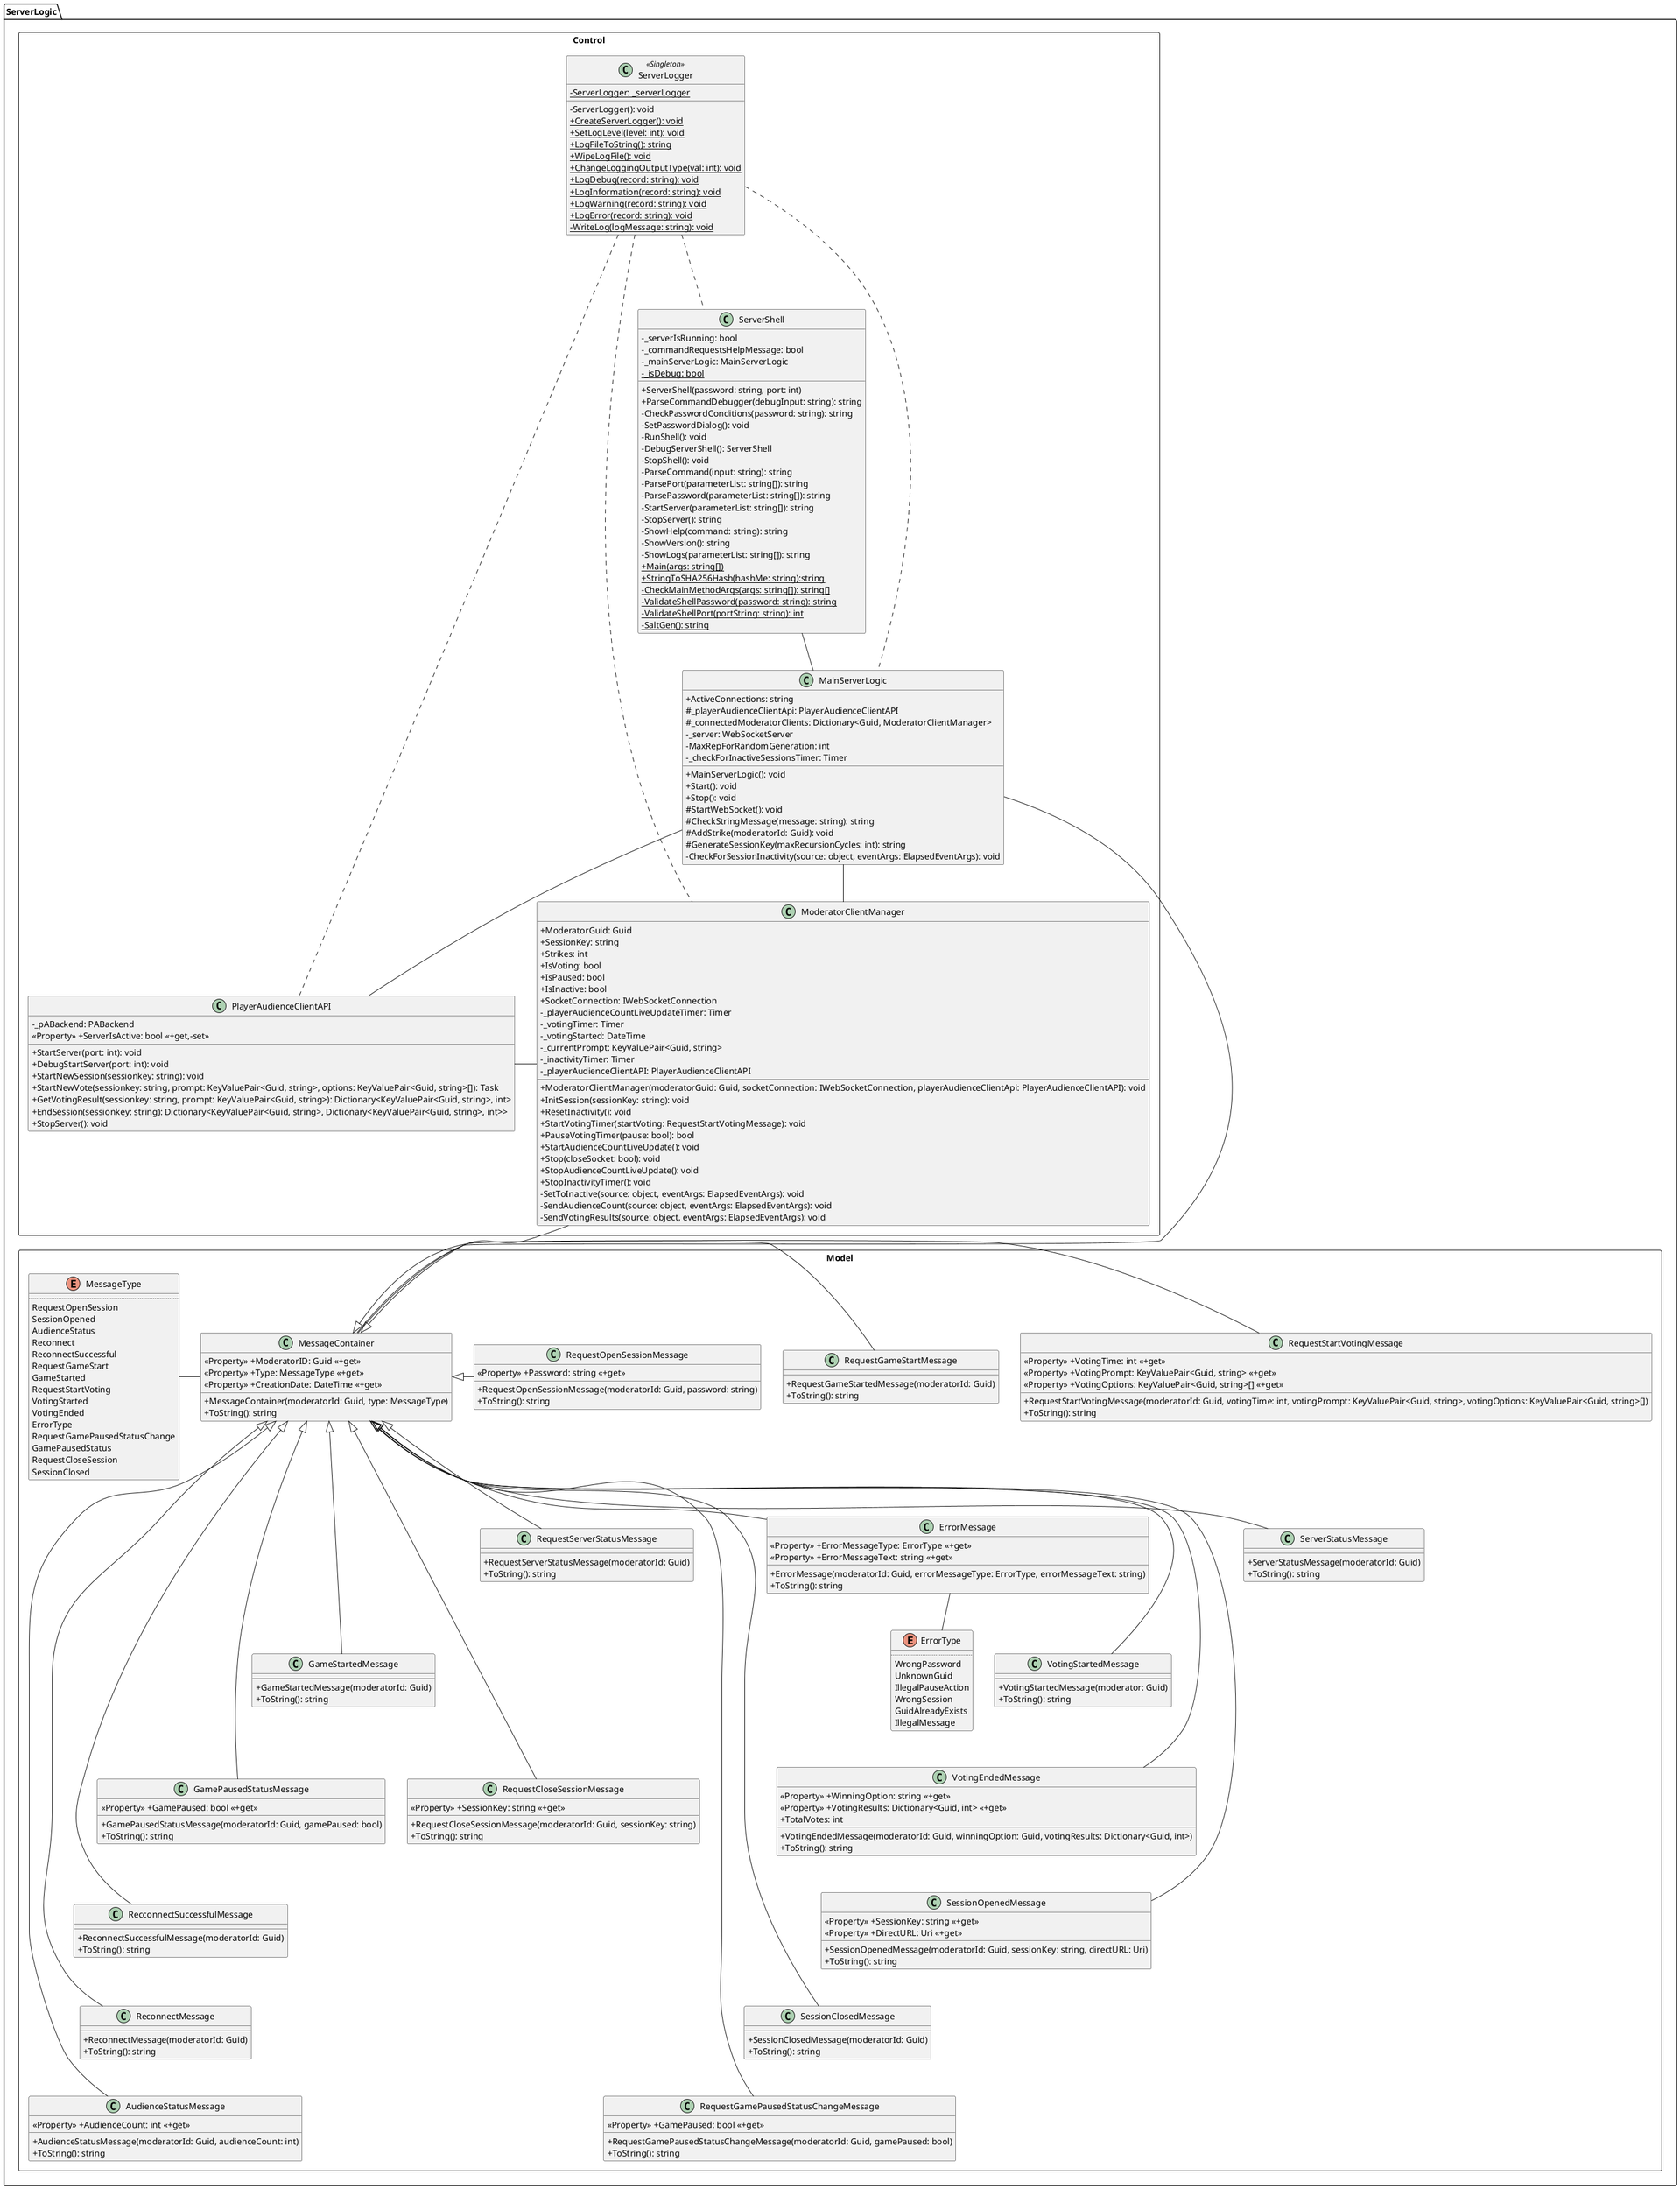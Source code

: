 @startuml

skinparam classAttributeIconSize 0

package "ServerLogic" {
   
    package "Model" <<Rectangle>>{
    class "MessageContainer" as messCont {
      {field} <<Property>> +ModeratorID: Guid <<+get>>
      {field} <<Property>> +Type: MessageType <<+get>>
      {field} <<Property>> +CreationDate: DateTime <<+get>>
      {method} +MessageContainer(moderatorId: Guid, type: MessageType)
      {method} +ToString(): string
    }

    class "AudienceStatusMessage" as audStatMess {
      {field} <<Property>> +AudienceCount: int <<+get>>
      {method} +AudienceStatusMessage(moderatorId: Guid, audienceCount: int)
      {method} +ToString(): string
    }

    class "ErrorMessage" as errMess{
      {field} <<Property>> +ErrorMessageType: ErrorType <<+get>>
      {field} <<Property>> +ErrorMessageText: string <<+get>>
      {method} +ErrorMessage(moderatorId: Guid, errorMessageType: ErrorType, errorMessageText: string)
      {method} +ToString(): string
    }

    class "GamePausedStatusMessage" as gaPaStatMess{
      {field} <<Property>> +GamePaused: bool <<+get>>
      {method} +GamePausedStatusMessage(moderatorId: Guid, gamePaused: bool)
      {method} +ToString(): string
    }

    class "GameStartedMessage" as gaStartMess{
      {method} +GameStartedMessage(moderatorId: Guid)
      {method} +ToString(): string
    }

    class "ReconnectMessage" as reconnMess{
      {method} +ReconnectMessage(moderatorId: Guid)
      {method} +ToString(): string
    }

    class "RecconnectSuccessfulMessage" as reconnSuccMess{
      {method} +ReconnectSuccessfulMessage(moderatorId: Guid)
      {method} +ToString(): string
    }

    class "RequestCloseSessionMessage" as reqCloseSessMess{
      {field} <<Property>> +SessionKey: string <<+get>>
      {method} +RequestCloseSessionMessage(moderatorId: Guid, sessionKey: string)
      {method} +ToString(): string
    }

    class "RequestGamePausedStatusChangeMessage" as reqGaPaStatMess{
      {field} <<Property>> +GamePaused: bool <<+get>>
      {method} +RequestGamePausedStatusChangeMessage(moderatorId: Guid, gamePaused: bool)
      {method} +ToString(): string
    }

    class "RequestGameStartMessage" as reqGaStartMess{
      {method} +RequestGameStartedMessage(moderatorId: Guid)
      {method} +ToString(): string
    }

    class "RequestOpenSessionMessage" as reqOpSessMess{
      {field} <<Property>> +Password: string <<+get>>
      {method} +RequestOpenSessionMessage(moderatorId: Guid, password: string)
      {method} +ToString(): string
    }

    class "RequestServerStatusMessage" as reqServStatMess{
      {method} +RequestServerStatusMessage(moderatorId: Guid)
      {method} +ToString(): string
    }

    class "RequestStartVotingMessage" as reqStartVotMess{
      {field} <<Property>> +VotingTime: int <<+get>>
      {field} <<Property>> +VotingPrompt: KeyValuePair<Guid, string> <<+get>>
      {field} <<Property>> +VotingOptions: KeyValuePair<Guid, string>[] <<+get>>
      {method} +RequestStartVotingMessage(moderatorId: Guid, votingTime: int, votingPrompt: KeyValuePair<Guid, string>, votingOptions: KeyValuePair<Guid, string>[])
      {method} +ToString(): string
    }

    class "ServerStatusMessage" as servStatMess{
      {method} +ServerStatusMessage(moderatorId: Guid)
      {method} +ToString(): string
    }

    class "SessionClosedMessage" as sessClosedMess{
      {method} +SessionClosedMessage(moderatorId: Guid)
      {method} +ToString(): string
    }

    class "SessionOpenedMessage" as sessOpMess{
      {field} <<Property>> +SessionKey: string <<+get>>
      {field} <<Property>> +DirectURL: Uri <<+get>>
      {method} +SessionOpenedMessage(moderatorId: Guid, sessionKey: string, directURL: Uri)
      {method} +ToString(): string
    }

    class "VotingEndedMessage" as votEndMess{
      {field} <<Property>> +WinningOption: string <<+get>>
      {field} <<Property>> +VotingResults: Dictionary<Guid, int> <<+get>>
      {field} +TotalVotes: int
      {method} +VotingEndedMessage(moderatorId: Guid, winningOption: Guid, votingResults: Dictionary<Guid, int>)
      {method} +ToString(): string
    }

    class "VotingStartedMessage" as votStartMess{
      {method} +VotingStartedMessage(moderator: Guid)
      {method} +ToString(): string
    }

    skinparam enum{
      BackgroundColor Wheat
      BorderColor Wheat
    }

    enum "ErrorType" as errorType {
      ..
      WrongPassword
      UnknownGuid
      IllegalPauseAction
      WrongSession
      GuidAlreadyExists
      IllegalMessage
    }

    enum "MessageType" as messType{
      ..
      RequestOpenSession
      SessionOpened
      AudienceStatus
      Reconnect
      ReconnectSuccessful
      RequestGameStart
      GameStarted
      RequestStartVoting
      VotingStarted
      VotingEnded
      ErrorType
      RequestGamePausedStatusChange
      GamePausedStatus
      RequestCloseSession
      SessionClosed
    }
  }


  package "Control" <<Rectangle>>{
    class "ServerShell" as ss {
      {field} -_serverIsRunning: bool
      {field} -_commandRequestsHelpMessage: bool
      {field} -_mainServerLogic: MainServerLogic
      {static} -_isDebug: bool 
      {method} +ServerShell(password: string, port: int)
      {method} +ParseCommandDebugger(debugInput: string): string
      {method} -CheckPasswordConditions(password: string): string
      {method} -SetPasswordDialog(): void
      {method} -RunShell(): void
      {method} -DebugServerShell(): ServerShell
      {method} -StopShell(): void
      {method} -ParseCommand(input: string): string
      {method} -ParsePort(parameterList: string[]): string
      {method} -ParsePassword(parameterList: string[]): string
      {method} -StartServer(parameterList: string[]): string
      {method} -StopServer(): string
      {method} -ShowHelp(command: string): string
      {method} -ShowVersion(): string
      {method} -ShowLogs(parameterList: string[]): string 
      {static} +Main(args: string[])
      {static} +StringToSHA256Hash(hashMe: string):string
      {static} -CheckMainMethodArgs(args: string[]): string[]
      {static} -ValidateShellPassword(password: string): string
      {static} -ValidateShellPort(portString: string): int
      {static} -SaltGen(): string
    }

    class "ModeratorClientManager" as cm {
      {field} +ModeratorGuid: Guid
      {field} +SessionKey: string
      {field} +Strikes: int
      {field} +IsVoting: bool
      {field} +IsPaused: bool
      {field} +IsInactive: bool
      {field} +SocketConnection: IWebSocketConnection
      {field} -_playerAudienceCountLiveUpdateTimer: Timer
      {field} -_votingTimer: Timer
      {field} -_votingStarted: DateTime
      {field} -_currentPrompt: KeyValuePair<Guid, string>
      {field} -_inactivityTimer: Timer
      {field} -_playerAudienceClientAPI: PlayerAudienceClientAPI
      {method} +ModeratorClientManager(moderatorGuid: Guid, socketConnection: IWebSocketConnection, playerAudienceClientApi: PlayerAudienceClientAPI): void
      {method} +InitSession(sessionKey: string): void
      {method} +ResetInactivity(): void
      {method} +StartVotingTimer(startVoting: RequestStartVotingMessage): void
      {method} +PauseVotingTimer(pause: bool): bool
      {method} +StartAudienceCountLiveUpdate(): void
      {method} +Stop(closeSocket: bool): void
      {method} +StopAudienceCountLiveUpdate(): void
      {method} +StopInactivityTimer(): void
      {method} -SetToInactive(source: object, eventArgs: ElapsedEventArgs): void
      {method} -SendAudienceCount(source: object, eventArgs: ElapsedEventArgs): void
      {method} -SendVotingResults(source: object, eventArgs: ElapsedEventArgs): void
    }    

    class "MainServerLogic" as msl {
      {field} +ActiveConnections: string
      {field} #_playerAudienceClientApi: PlayerAudienceClientAPI
      {field} #_connectedModeratorClients: Dictionary<Guid, ModeratorClientManager>
      {field} -_server: WebSocketServer
      {field} -MaxRepForRandomGeneration: int
      {field} -_checkForInactiveSessionsTimer: Timer
      {method} +MainServerLogic(): void
      {method} +Start(): void
      {method} +Stop(): void
      {method} #StartWebSocket(): void
      {method} #CheckStringMessage(message: string): string
      {method} #AddStrike(moderatorId: Guid): void
      {method} #GenerateSessionKey(maxRecursionCycles: int): string
      {method} -CheckForSessionInactivity(source: object, eventArgs: ElapsedEventArgs): void 
    }

    class "PlayerAudienceClientAPI" as api {
        {field} -_pABackend: PABackend
        <<Property>> +ServerIsActive: bool <<+get,-set>>
        {method} +StartServer(port: int): void
        {method} +DebugStartServer(port: int): void
        {method} +StartNewSession(sessionkey: string): void
        {method} +StartNewVote(sessionkey: string, prompt: KeyValuePair<Guid, string>, options: KeyValuePair<Guid, string>[]): Task
        {method} +GetVotingResult(sessionkey: string, prompt: KeyValuePair<Guid, string>): Dictionary<KeyValuePair<Guid, string>, int>
        {method} +EndSession(sessionkey: string): Dictionary<KeyValuePair<Guid, string>, Dictionary<KeyValuePair<Guid, string>, int>>
        {method} +StopServer(): void
    }

    class "ServerLogger" as sl <<Singleton>> {
      {static} -ServerLogger: _serverLogger
      {method} -ServerLogger(): void
      {static} +CreateServerLogger(): void
      {static} +SetLogLevel(level: int): void
      {static} +LogFileToString(): string
      {static} +WipeLogFile(): void
      {static} +ChangeLoggingOutputType(val: int): void
      {static} +LogDebug(record: string): void
      {static} +LogInformation(record: string): void
      {static} +LogWarning(record: string): void
      {static} +LogError(record: string): void
      {static} -WriteLog(logMessage: string): void
    }
  }
  
  ss -- msl
  api - cm
  msl - cm
  msl -down- api
  sl ... cm
  sl ... msl
  sl ... api
  sl ... ss
  msl -- messCont
  cm -- messCont
  messCont <|- audStatMess
  messCont <|- gaPaStatMess
  messCont <|- gaStartMess
  messCont <|- reconnMess
  messCont <|- reconnSuccMess
  messCont <|- reqCloseSessMess
  messCont <|- reqGaPaStatMess
  messCont <|- reqGaStartMess
  messCont <|- reqOpSessMess
  messCont <|- reqServStatMess
  messCont <|- reqStartVotMess
  messCont <|- servStatMess
  messCont <|- sessClosedMess
  messCont <|- sessOpMess
  messCont <|- votEndMess
  messCont <|- votStartMess
  messCont <|-down- errMess
  messCont -left- messType
  errMess -down- errorType

  votStartMess -[hidden]- votEndMess
  votEndMess -[hidden]- sessOpMess
  sessOpMess -[hidden]- sessClosedMess
  sessClosedMess -[hidden]- reqGaPaStatMess
  reqCloseSessMess -[hidden]- reconnSuccMess
  reconnSuccMess -[hidden]- reconnMess
  servStatMess -[hidden]- reqStartVotMess
  reqStartVotMess -[hidden]-reqServStatMess
  reqServStatMess -[hidden]- gaStartMess
  gaStartMess -[hidden]-gaPaStatMess
  reconnMess -[hidden]- audStatMess
  reqStartVotMess -[hidden]- servStatMess
  servStatMess -[hidden]- votStartMess
  votStartMess -[hidden]-reqCloseSessMess

  
}

@enduml
